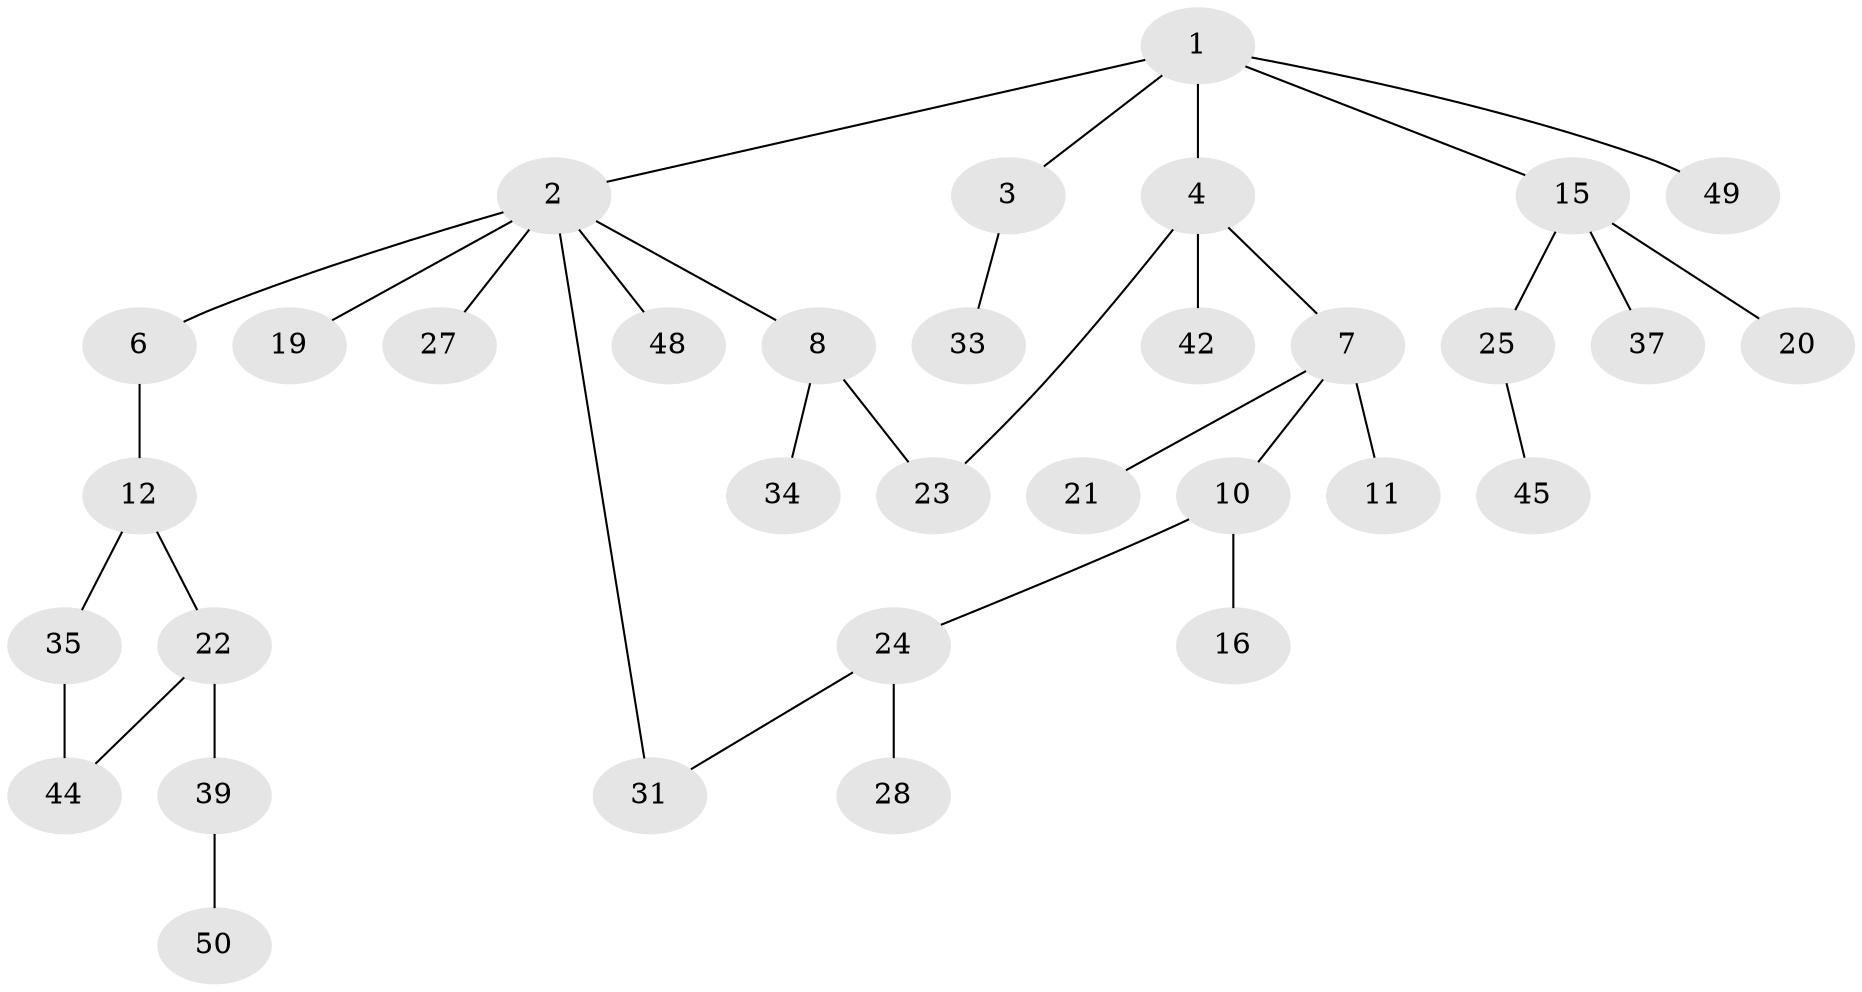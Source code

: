 // original degree distribution, {5: 0.03773584905660377, 6: 0.018867924528301886, 3: 0.18867924528301888, 4: 0.05660377358490566, 1: 0.37735849056603776, 2: 0.32075471698113206}
// Generated by graph-tools (version 1.1) at 2025/10/02/27/25 16:10:55]
// undirected, 33 vertices, 35 edges
graph export_dot {
graph [start="1"]
  node [color=gray90,style=filled];
  1 [super="+26"];
  2 [super="+5"];
  3 [super="+43"];
  4 [super="+32"];
  6 [super="+9"];
  7 [super="+13"];
  8 [super="+29"];
  10 [super="+14"];
  11;
  12 [super="+18"];
  15 [super="+17"];
  16;
  19 [super="+40"];
  20;
  21;
  22 [super="+36"];
  23;
  24 [super="+41"];
  25 [super="+30"];
  27 [super="+46"];
  28 [super="+52"];
  31 [super="+51"];
  33;
  34 [super="+38"];
  35;
  37;
  39 [super="+47"];
  42;
  44 [super="+53"];
  45;
  48;
  49;
  50;
  1 -- 2;
  1 -- 3;
  1 -- 4;
  1 -- 15;
  1 -- 49;
  2 -- 19;
  2 -- 27;
  2 -- 31;
  2 -- 48;
  2 -- 8;
  2 -- 6;
  3 -- 33;
  4 -- 7;
  4 -- 42;
  4 -- 23;
  6 -- 12;
  7 -- 10;
  7 -- 11;
  7 -- 21;
  8 -- 23;
  8 -- 34;
  10 -- 24;
  10 -- 16;
  12 -- 35;
  12 -- 22;
  15 -- 37 [weight=2];
  15 -- 25;
  15 -- 20;
  22 -- 39;
  22 -- 44;
  24 -- 28;
  24 -- 31;
  25 -- 45;
  35 -- 44;
  39 -- 50;
}
